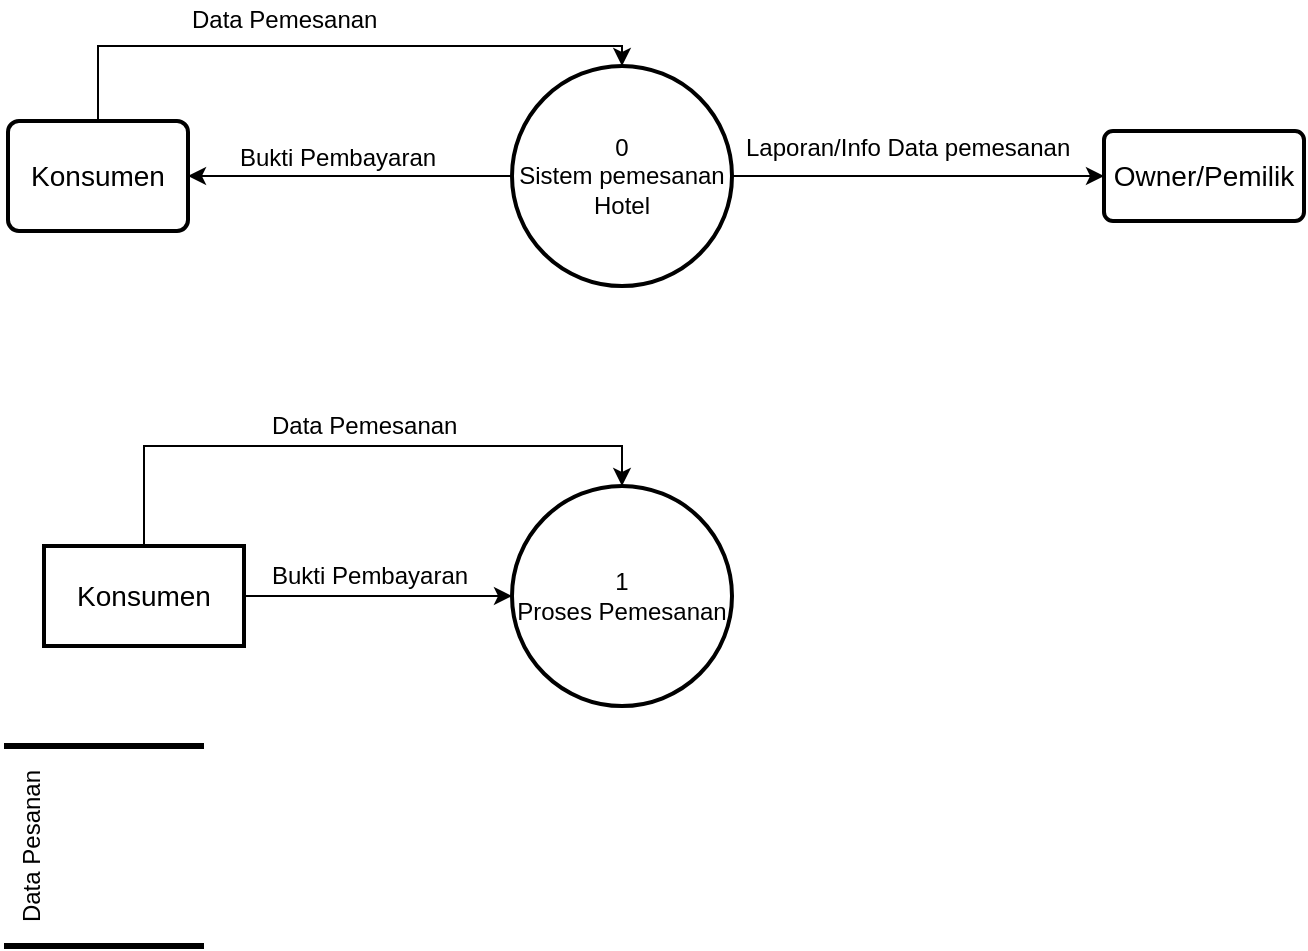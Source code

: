 <mxfile version="10.6.7" type="device"><diagram id="bN6MZYwyTk8hVdEXNcMQ" name="Page-1"><mxGraphModel dx="824" dy="496" grid="1" gridSize="10" guides="1" tooltips="1" connect="1" arrows="1" fold="1" page="1" pageScale="1" pageWidth="850" pageHeight="1100" math="0" shadow="0"><root><mxCell id="0"/><mxCell id="1" parent="0"/><mxCell id="eSQaYy9eV-Xxrz-ThlgY-8" style="edgeStyle=orthogonalEdgeStyle;rounded=0;orthogonalLoop=1;jettySize=auto;html=1;exitX=0.5;exitY=0;exitDx=0;exitDy=0;entryX=0.5;entryY=0;entryDx=0;entryDy=0;entryPerimeter=0;" edge="1" parent="1" source="eSQaYy9eV-Xxrz-ThlgY-2" target="eSQaYy9eV-Xxrz-ThlgY-7"><mxGeometry relative="1" as="geometry"><Array as="points"><mxPoint x="217" y="190"/><mxPoint x="479" y="190"/></Array></mxGeometry></mxCell><mxCell id="eSQaYy9eV-Xxrz-ThlgY-2" value="Konsumen" style="strokeWidth=2;rounded=1;arcSize=10;whiteSpace=wrap;html=1;align=center;fontSize=14;" vertex="1" parent="1"><mxGeometry x="172" y="227.5" width="90" height="55" as="geometry"/></mxCell><mxCell id="eSQaYy9eV-Xxrz-ThlgY-3" value="Owner/Pemilik" style="strokeWidth=2;rounded=1;arcSize=10;whiteSpace=wrap;html=1;align=center;fontSize=14;" vertex="1" parent="1"><mxGeometry x="720" y="232.5" width="100" height="45" as="geometry"/></mxCell><mxCell id="eSQaYy9eV-Xxrz-ThlgY-10" style="edgeStyle=orthogonalEdgeStyle;rounded=0;orthogonalLoop=1;jettySize=auto;html=1;exitX=0;exitY=0.5;exitDx=0;exitDy=0;exitPerimeter=0;entryX=1;entryY=0.5;entryDx=0;entryDy=0;" edge="1" parent="1" source="eSQaYy9eV-Xxrz-ThlgY-7" target="eSQaYy9eV-Xxrz-ThlgY-2"><mxGeometry relative="1" as="geometry"/></mxCell><mxCell id="eSQaYy9eV-Xxrz-ThlgY-13" style="edgeStyle=orthogonalEdgeStyle;rounded=0;orthogonalLoop=1;jettySize=auto;html=1;exitX=1;exitY=0.5;exitDx=0;exitDy=0;exitPerimeter=0;entryX=0;entryY=0.5;entryDx=0;entryDy=0;" edge="1" parent="1" source="eSQaYy9eV-Xxrz-ThlgY-7" target="eSQaYy9eV-Xxrz-ThlgY-3"><mxGeometry relative="1" as="geometry"/></mxCell><mxCell id="eSQaYy9eV-Xxrz-ThlgY-7" value="0&lt;br&gt;Sistem pemesanan Hotel" style="strokeWidth=2;html=1;shape=mxgraph.flowchart.start_2;whiteSpace=wrap;" vertex="1" parent="1"><mxGeometry x="424" y="200" width="110" height="110" as="geometry"/></mxCell><mxCell id="eSQaYy9eV-Xxrz-ThlgY-9" value="Data Pemesanan" style="text;html=1;resizable=0;points=[];autosize=1;align=left;verticalAlign=top;spacingTop=-4;" vertex="1" parent="1"><mxGeometry x="262" y="167" width="110" height="20" as="geometry"/></mxCell><mxCell id="eSQaYy9eV-Xxrz-ThlgY-12" value="Bukti Pembayaran" style="text;html=1;resizable=0;points=[];autosize=1;align=left;verticalAlign=top;spacingTop=-4;" vertex="1" parent="1"><mxGeometry x="286" y="236" width="110" height="20" as="geometry"/></mxCell><mxCell id="eSQaYy9eV-Xxrz-ThlgY-14" value="Laporan/Info Data pemesanan" style="text;html=1;resizable=0;points=[];autosize=1;align=left;verticalAlign=top;spacingTop=-4;" vertex="1" parent="1"><mxGeometry x="539" y="231" width="180" height="20" as="geometry"/></mxCell><mxCell id="eSQaYy9eV-Xxrz-ThlgY-15" value="1&lt;br&gt;Proses Pemesanan&lt;br&gt;" style="strokeWidth=2;html=1;shape=mxgraph.flowchart.start_2;whiteSpace=wrap;" vertex="1" parent="1"><mxGeometry x="424" y="410" width="110" height="110" as="geometry"/></mxCell><mxCell id="eSQaYy9eV-Xxrz-ThlgY-21" style="edgeStyle=orthogonalEdgeStyle;rounded=0;orthogonalLoop=1;jettySize=auto;html=1;exitX=1;exitY=0.5;exitDx=0;exitDy=0;entryX=0;entryY=0.5;entryDx=0;entryDy=0;entryPerimeter=0;" edge="1" parent="1" source="eSQaYy9eV-Xxrz-ThlgY-16" target="eSQaYy9eV-Xxrz-ThlgY-15"><mxGeometry relative="1" as="geometry"/></mxCell><mxCell id="eSQaYy9eV-Xxrz-ThlgY-22" style="edgeStyle=orthogonalEdgeStyle;rounded=0;orthogonalLoop=1;jettySize=auto;html=1;exitX=0.5;exitY=0;exitDx=0;exitDy=0;entryX=0.5;entryY=0;entryDx=0;entryDy=0;entryPerimeter=0;" edge="1" parent="1" source="eSQaYy9eV-Xxrz-ThlgY-16" target="eSQaYy9eV-Xxrz-ThlgY-15"><mxGeometry relative="1" as="geometry"/></mxCell><mxCell id="eSQaYy9eV-Xxrz-ThlgY-16" value="Konsumen" style="strokeWidth=2;whiteSpace=wrap;html=1;align=center;fontSize=14;" vertex="1" parent="1"><mxGeometry x="190" y="440" width="100" height="50" as="geometry"/></mxCell><mxCell id="eSQaYy9eV-Xxrz-ThlgY-19" value="Data Pemesanan" style="text;html=1;resizable=0;points=[];autosize=1;align=left;verticalAlign=top;spacingTop=-4;" vertex="1" parent="1"><mxGeometry x="302" y="370" width="110" height="20" as="geometry"/></mxCell><mxCell id="eSQaYy9eV-Xxrz-ThlgY-20" value="Bukti Pembayaran" style="text;html=1;resizable=0;points=[];autosize=1;align=left;verticalAlign=top;spacingTop=-4;" vertex="1" parent="1"><mxGeometry x="302" y="444.5" width="110" height="20" as="geometry"/></mxCell><mxCell id="eSQaYy9eV-Xxrz-ThlgY-24" value="Data Pesanan" style="html=1;shape=mxgraph.sysml.actPart;strokeWidth=3;verticalAlign=top;rotation=-90;whiteSpace=wrap;" vertex="1" parent="1"><mxGeometry x="170" y="540" width="100" height="100" as="geometry"/></mxCell></root></mxGraphModel></diagram></mxfile>